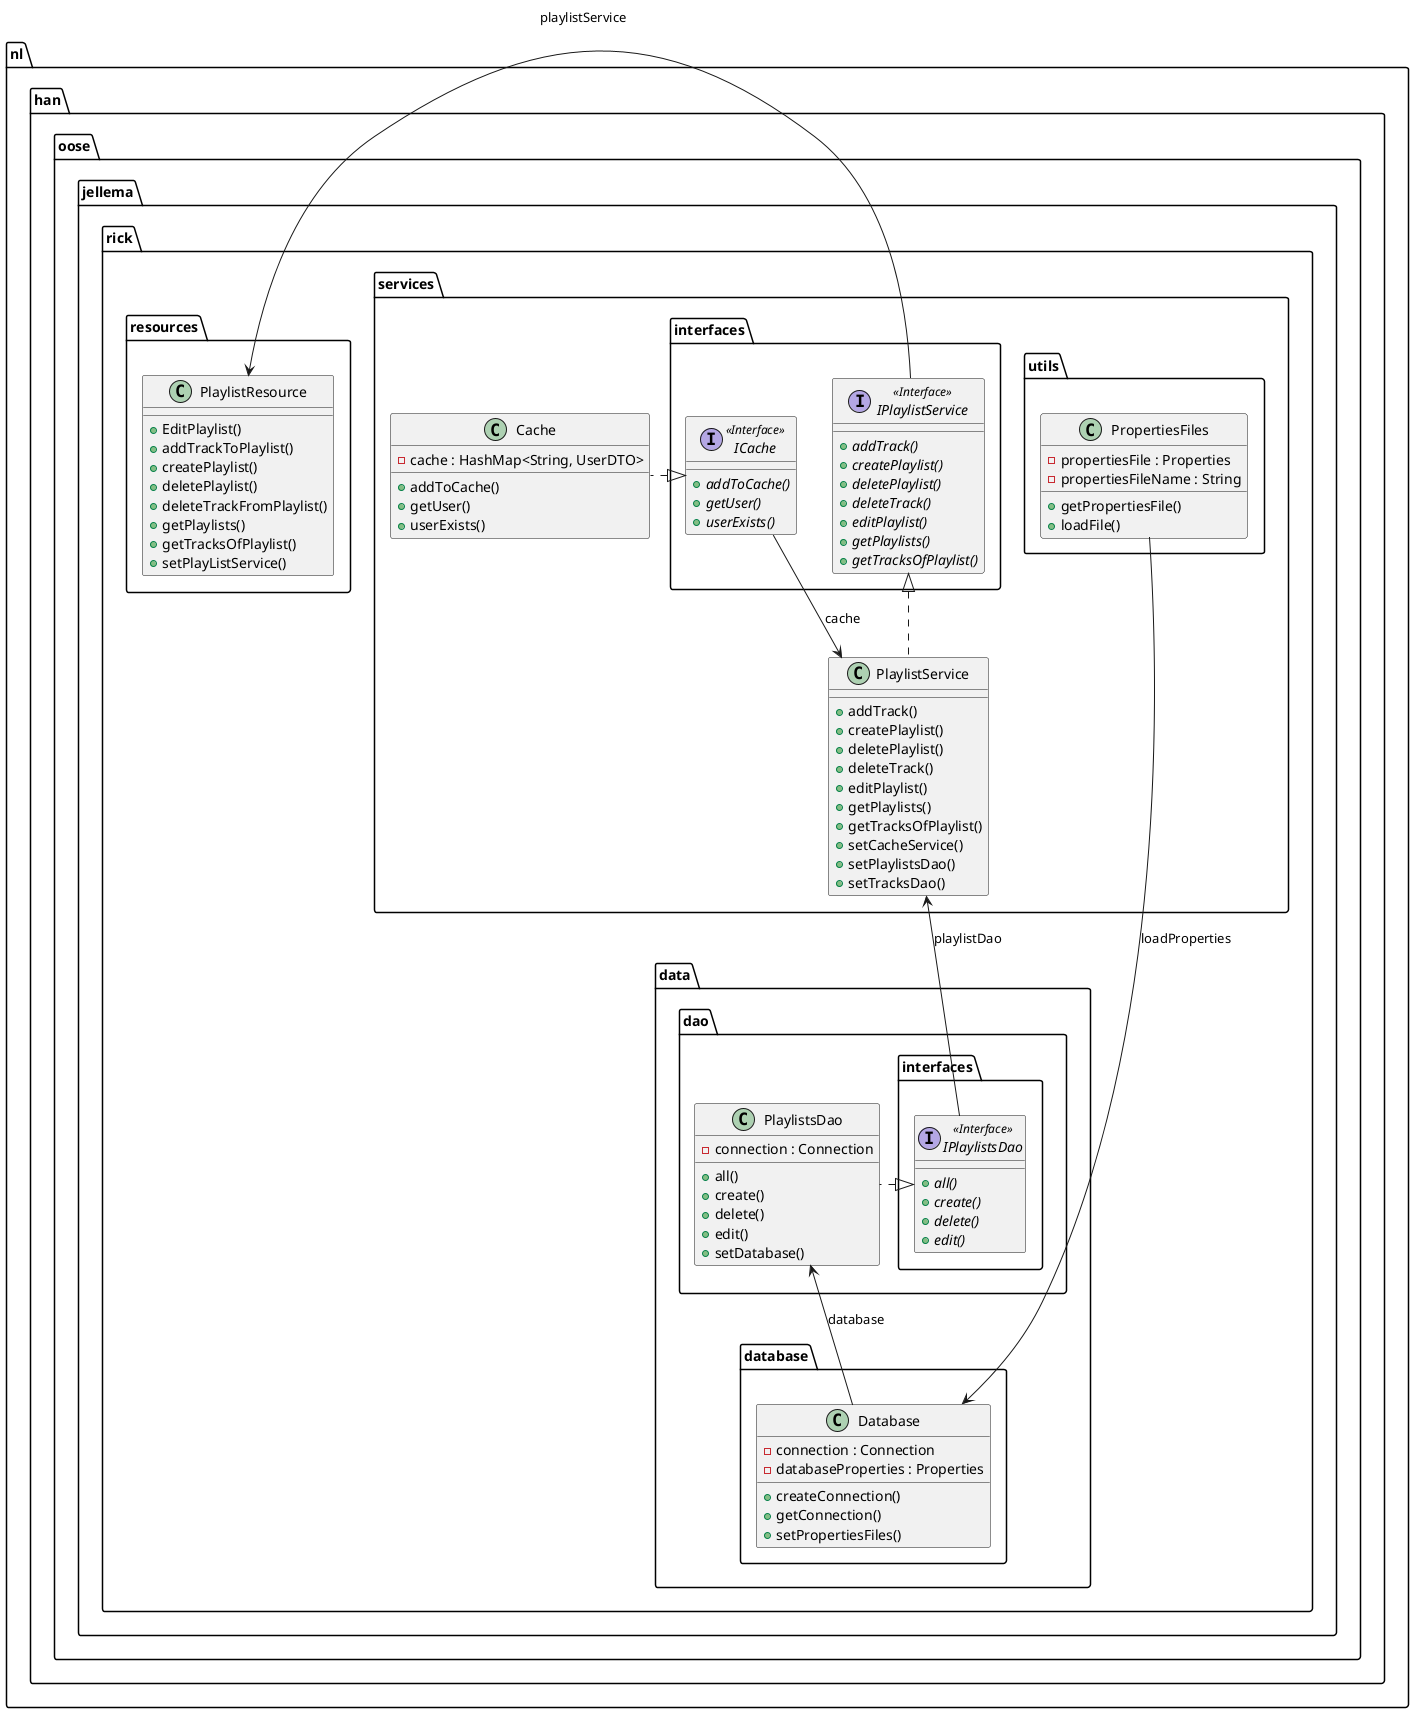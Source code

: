 @startuml

namespace nl.han.oose.jellema.rick.data {
namespace nl.han.oose.jellema.rick.data.database {
    class nl.han.oose.jellema.rick.data.database.Database {
        - connection : Connection
        - databaseProperties : Properties
        + createConnection()
        + getConnection()
        + setPropertiesFiles()
    }
  }
  namespace nl.han.oose.jellema.rick.data.dao {
    class nl.han.oose.jellema.rick.data.dao.PlaylistsDao {
        - connection : Connection
        + all()
        + create()
        + delete()
        + edit()
        + setDatabase()
    }

    namespace interfaces {
          interface IPlaylistsDao <<Interface>> {
              {abstract} + all()
              {abstract} + create()
              {abstract} + delete()
              {abstract} + edit()
          }
    }

  }
  }

  nl.han.oose.jellema.rick.data.dao.PlaylistsDao .left.|> nl.han.oose.jellema.rick.data.dao.interfaces.IPlaylistsDao
  nl.han.oose.jellema.rick.data.dao.PlaylistsDao <-- nl.han.oose.jellema.rick.data.database.Database : database


    namespace nl.han.oose.jellema.rick.services {
    namespace nl.han.oose.jellema.rick.services.utils {
        class nl.han.oose.jellema.rick.services.utils.PropertiesFiles {
            - propertiesFile : Properties
            - propertiesFileName : String
            + getPropertiesFile()
            + loadFile()
          }
        }

      class Cache {
          - cache : HashMap<String, UserDTO>
          + addToCache()
          + getUser()
          + userExists()
      }

        class PlaylistService {
            + addTrack()
            + createPlaylist()
            + deletePlaylist()
            + deleteTrack()
            + editPlaylist()
            + getPlaylists()
            + getTracksOfPlaylist()
            + setCacheService()
            + setPlaylistsDao()
            + setTracksDao()
        }

            namespace interfaces {
              interface ICache <<Interface>> {
                  {abstract} + addToCache()
                  {abstract} + getUser()
                  {abstract} + userExists()
              }

              interface IPlaylistService <<Interface>> {
                  {abstract} + addTrack()
                  {abstract} + createPlaylist()
                  {abstract} + deletePlaylist()
                  {abstract} + deleteTrack()
                  {abstract} + editPlaylist()
                  {abstract} + getPlaylists()
                  {abstract} + getTracksOfPlaylist()
              }
            }
      }
 nl.han.oose.jellema.rick.data.database.Database <-right- nl.han.oose.jellema.rick.services.utils.PropertiesFiles : loadProperties

      nl.han.oose.jellema.rick.services.Cache .left.|> nl.han.oose.jellema.rick.services.interfaces.ICache
      nl.han.oose.jellema.rick.services.PlaylistService .left.|> nl.han.oose.jellema.rick.services.interfaces.IPlaylistService
      nl.han.oose.jellema.rick.services.PlaylistService <-- nl.han.oose.jellema.rick.data.dao.interfaces.IPlaylistsDao : playlistDao
      nl.han.oose.jellema.rick.services.interfaces.ICache --> nl.han.oose.jellema.rick.services.PlaylistService : cache

        namespace nl.han.oose.jellema.rick.resources {
          class nl.han.oose.jellema.rick.resources.PlaylistResource {
              + EditPlaylist()
              + addTrackToPlaylist()
              + createPlaylist()
              + deletePlaylist()
              + deleteTrackFromPlaylist()
              + getPlaylists()
              + getTracksOfPlaylist()
              + setPlayListService()
          }
        }

        nl.han.oose.jellema.rick.resources.PlaylistResource <-right- nl.han.oose.jellema.rick.services.interfaces.IPlaylistService : playlistService


@enduml